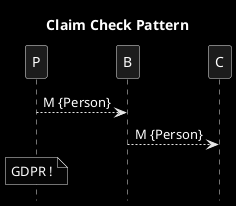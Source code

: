 @startuml
title Claim Check Pattern
hide footbox
skinparam monochrome reverse

P-->B: M {Person}
B-->C: M {Person}
note over P: GDPR !
@enduml
